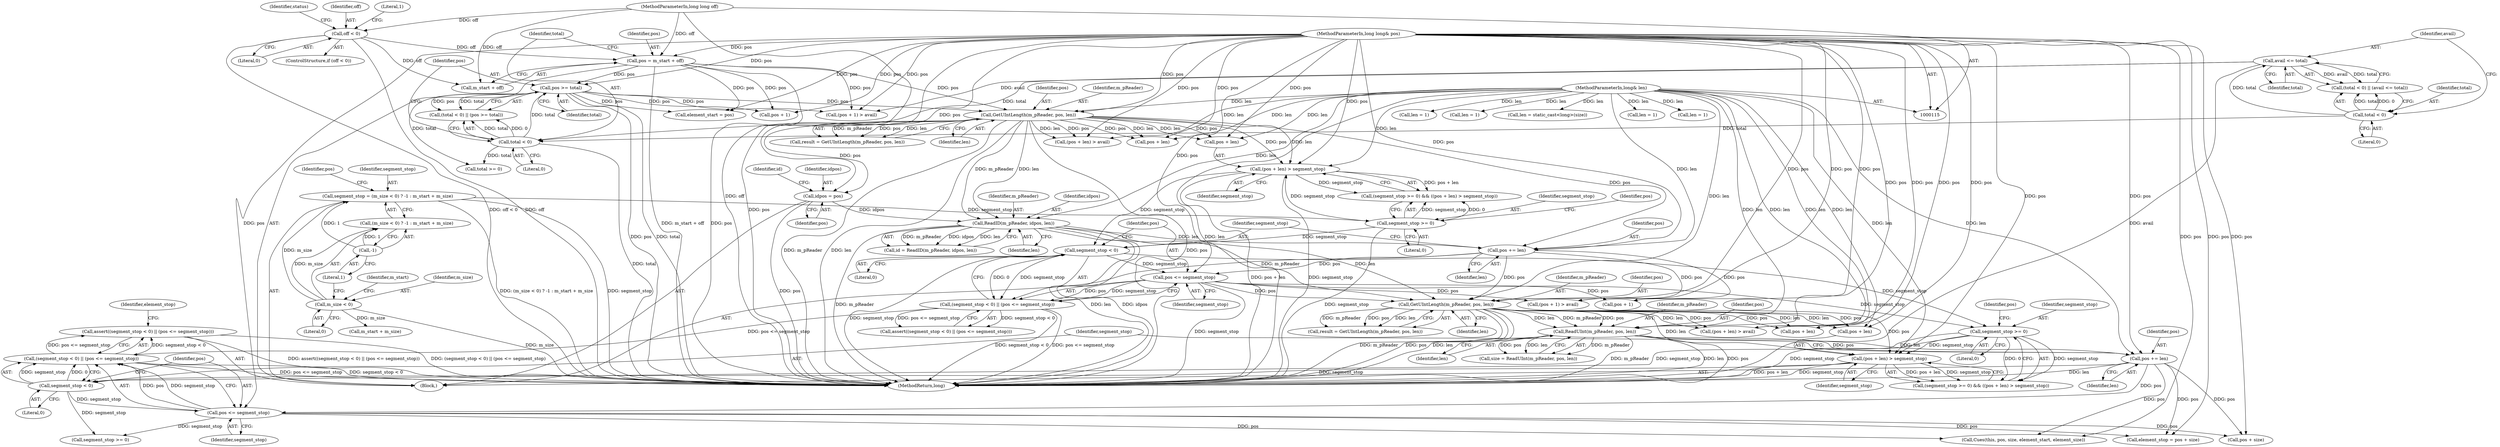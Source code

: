 digraph "0_Android_cc274e2abe8b2a6698a5c47d8aa4bb45f1f9538d_50@API" {
"1000351" [label="(Call,assert((segment_stop < 0) || (pos <= segment_stop)))"];
"1000352" [label="(Call,(segment_stop < 0) || (pos <= segment_stop))"];
"1000353" [label="(Call,segment_stop < 0)"];
"1000309" [label="(Call,segment_stop >= 0)"];
"1000265" [label="(Call,segment_stop < 0)"];
"1000225" [label="(Call,segment_stop >= 0)"];
"1000175" [label="(Call,segment_stop = (m_size < 0) ? -1 : m_start + m_size)"];
"1000181" [label="(Call,-1)"];
"1000178" [label="(Call,m_size < 0)"];
"1000228" [label="(Call,(pos + len) > segment_stop)"];
"1000201" [label="(Call,GetUIntLength(m_pReader, pos, len))"];
"1000117" [label="(MethodParameterIn,long long& pos)"];
"1000165" [label="(Call,pos >= total)"];
"1000155" [label="(Call,pos = m_start + off)"];
"1000125" [label="(Call,off < 0)"];
"1000116" [label="(MethodParameterIn,long long off)"];
"1000162" [label="(Call,total < 0)"];
"1000152" [label="(Call,avail <= total)"];
"1000149" [label="(Call,total < 0)"];
"1000118" [label="(MethodParameterIn,long& len)"];
"1000268" [label="(Call,pos <= segment_stop)"];
"1000260" [label="(Call,pos += len)"];
"1000250" [label="(Call,ReadID(m_pReader, idpos, len))"];
"1000244" [label="(Call,idpos = pos)"];
"1000312" [label="(Call,(pos + len) > segment_stop)"];
"1000285" [label="(Call,GetUIntLength(m_pReader, pos, len))"];
"1000264" [label="(Call,(segment_stop < 0) || (pos <= segment_stop))"];
"1000356" [label="(Call,pos <= segment_stop)"];
"1000348" [label="(Call,pos += len)"];
"1000330" [label="(Call,ReadUInt(m_pReader, pos, len))"];
"1000404" [label="(Call,Cues(this, pos, size, element_start, element_size))"];
"1000246" [label="(Identifier,pos)"];
"1000175" [label="(Call,segment_stop = (m_size < 0) ? -1 : m_start + m_size)"];
"1000244" [label="(Call,idpos = pos)"];
"1000354" [label="(Identifier,segment_stop)"];
"1000249" [label="(Identifier,id)"];
"1000228" [label="(Call,(pos + len) > segment_stop)"];
"1000180" [label="(Literal,0)"];
"1000272" [label="(Call,(pos + 1) > avail)"];
"1000314" [label="(Identifier,pos)"];
"1000330" [label="(Call,ReadUInt(m_pReader, pos, len))"];
"1000153" [label="(Identifier,avail)"];
"1000155" [label="(Call,pos = m_start + off)"];
"1000251" [label="(Identifier,m_pReader)"];
"1000267" [label="(Literal,0)"];
"1000266" [label="(Identifier,segment_stop)"];
"1000177" [label="(Call,(m_size < 0) ? -1 : m_start + m_size)"];
"1000150" [label="(Identifier,total)"];
"1000351" [label="(Call,assert((segment_stop < 0) || (pos <= segment_stop)))"];
"1000331" [label="(Identifier,m_pReader)"];
"1000193" [label="(Call,len = 1)"];
"1000189" [label="(Identifier,pos)"];
"1000236" [label="(Call,(pos + len) > avail)"];
"1000328" [label="(Call,size = ReadUInt(m_pReader, pos, len))"];
"1000166" [label="(Identifier,pos)"];
"1000181" [label="(Call,-1)"];
"1000302" [label="(Call,len = 1)"];
"1000182" [label="(Literal,1)"];
"1000385" [label="(Call,len = static_cast<long>(size))"];
"1000350" [label="(Identifier,len)"];
"1000226" [label="(Identifier,segment_stop)"];
"1000320" [label="(Call,(pos + len) > avail)"];
"1000162" [label="(Call,total < 0)"];
"1000183" [label="(Call,m_start + m_size)"];
"1000156" [label="(Identifier,pos)"];
"1000163" [label="(Identifier,total)"];
"1000265" [label="(Call,segment_stop < 0)"];
"1000118" [label="(MethodParameterIn,long& len)"];
"1000261" [label="(Identifier,pos)"];
"1000203" [label="(Identifier,pos)"];
"1000312" [label="(Call,(pos + len) > segment_stop)"];
"1000135" [label="(Identifier,status)"];
"1000176" [label="(Identifier,segment_stop)"];
"1000232" [label="(Identifier,segment_stop)"];
"1000260" [label="(Call,pos += len)"];
"1000229" [label="(Call,pos + len)"];
"1000252" [label="(Identifier,idpos)"];
"1000152" [label="(Call,avail <= total)"];
"1000126" [label="(Identifier,off)"];
"1000199" [label="(Call,result = GetUIntLength(m_pReader, pos, len))"];
"1000263" [label="(Call,assert((segment_stop < 0) || (pos <= segment_stop)))"];
"1000116" [label="(MethodParameterIn,long long off)"];
"1000204" [label="(Identifier,len)"];
"1000285" [label="(Call,GetUIntLength(m_pReader, pos, len))"];
"1000269" [label="(Identifier,pos)"];
"1000171" [label="(Call,element_start = pos)"];
"1000352" [label="(Call,(segment_stop < 0) || (pos <= segment_stop))"];
"1000188" [label="(Call,pos + 1)"];
"1000250" [label="(Call,ReadID(m_pReader, idpos, len))"];
"1000262" [label="(Identifier,len)"];
"1000154" [label="(Identifier,total)"];
"1000117" [label="(MethodParameterIn,long long& pos)"];
"1000119" [label="(Block,)"];
"1000237" [label="(Call,pos + len)"];
"1000268" [label="(Call,pos <= segment_stop)"];
"1000283" [label="(Call,result = GetUIntLength(m_pReader, pos, len))"];
"1000353" [label="(Call,segment_stop < 0)"];
"1000253" [label="(Identifier,len)"];
"1000270" [label="(Identifier,segment_stop)"];
"1000308" [label="(Call,(segment_stop >= 0) && ((pos + len) > segment_stop))"];
"1000151" [label="(Literal,0)"];
"1000164" [label="(Literal,0)"];
"1000311" [label="(Literal,0)"];
"1000349" [label="(Identifier,pos)"];
"1000357" [label="(Identifier,pos)"];
"1000356" [label="(Call,pos <= segment_stop)"];
"1000310" [label="(Identifier,segment_stop)"];
"1000165" [label="(Call,pos >= total)"];
"1000309" [label="(Call,segment_stop >= 0)"];
"1000202" [label="(Identifier,m_pReader)"];
"1000287" [label="(Identifier,pos)"];
"1000149" [label="(Call,total < 0)"];
"1000367" [label="(Call,segment_stop >= 0)"];
"1000187" [label="(Call,(pos + 1) > avail)"];
"1000225" [label="(Call,segment_stop >= 0)"];
"1000333" [label="(Identifier,len)"];
"1000167" [label="(Identifier,total)"];
"1000248" [label="(Call,id = ReadID(m_pReader, idpos, len))"];
"1000360" [label="(Call,element_stop = pos + size)"];
"1000127" [label="(Literal,0)"];
"1000148" [label="(Call,(total < 0) || (avail <= total))"];
"1000286" [label="(Identifier,m_pReader)"];
"1000361" [label="(Identifier,element_stop)"];
"1000124" [label="(ControlStructure,if (off < 0))"];
"1000157" [label="(Call,m_start + off)"];
"1000321" [label="(Call,pos + len)"];
"1000348" [label="(Call,pos += len)"];
"1000316" [label="(Identifier,segment_stop)"];
"1000273" [label="(Call,pos + 1)"];
"1000227" [label="(Literal,0)"];
"1000161" [label="(Call,(total < 0) || (pos >= total))"];
"1000332" [label="(Identifier,pos)"];
"1000355" [label="(Literal,0)"];
"1000377" [label="(Call,total >= 0)"];
"1000230" [label="(Identifier,pos)"];
"1000313" [label="(Call,pos + len)"];
"1000184" [label="(Identifier,m_start)"];
"1000178" [label="(Call,m_size < 0)"];
"1000201" [label="(Call,GetUIntLength(m_pReader, pos, len))"];
"1000125" [label="(Call,off < 0)"];
"1000419" [label="(MethodReturn,long)"];
"1000224" [label="(Call,(segment_stop >= 0) && ((pos + len) > segment_stop))"];
"1000288" [label="(Identifier,len)"];
"1000264" [label="(Call,(segment_stop < 0) || (pos <= segment_stop))"];
"1000278" [label="(Call,len = 1)"];
"1000130" [label="(Literal,1)"];
"1000245" [label="(Identifier,idpos)"];
"1000218" [label="(Call,len = 1)"];
"1000179" [label="(Identifier,m_size)"];
"1000362" [label="(Call,pos + size)"];
"1000358" [label="(Identifier,segment_stop)"];
"1000351" -> "1000119"  [label="AST: "];
"1000351" -> "1000352"  [label="CFG: "];
"1000352" -> "1000351"  [label="AST: "];
"1000361" -> "1000351"  [label="CFG: "];
"1000351" -> "1000419"  [label="DDG: assert((segment_stop < 0) || (pos <= segment_stop))"];
"1000351" -> "1000419"  [label="DDG: (segment_stop < 0) || (pos <= segment_stop)"];
"1000352" -> "1000351"  [label="DDG: segment_stop < 0"];
"1000352" -> "1000351"  [label="DDG: pos <= segment_stop"];
"1000352" -> "1000353"  [label="CFG: "];
"1000352" -> "1000356"  [label="CFG: "];
"1000353" -> "1000352"  [label="AST: "];
"1000356" -> "1000352"  [label="AST: "];
"1000352" -> "1000419"  [label="DDG: pos <= segment_stop"];
"1000352" -> "1000419"  [label="DDG: segment_stop < 0"];
"1000353" -> "1000352"  [label="DDG: segment_stop"];
"1000353" -> "1000352"  [label="DDG: 0"];
"1000264" -> "1000352"  [label="DDG: pos <= segment_stop"];
"1000356" -> "1000352"  [label="DDG: pos"];
"1000356" -> "1000352"  [label="DDG: segment_stop"];
"1000353" -> "1000355"  [label="CFG: "];
"1000354" -> "1000353"  [label="AST: "];
"1000355" -> "1000353"  [label="AST: "];
"1000357" -> "1000353"  [label="CFG: "];
"1000309" -> "1000353"  [label="DDG: segment_stop"];
"1000312" -> "1000353"  [label="DDG: segment_stop"];
"1000353" -> "1000356"  [label="DDG: segment_stop"];
"1000353" -> "1000367"  [label="DDG: segment_stop"];
"1000309" -> "1000308"  [label="AST: "];
"1000309" -> "1000311"  [label="CFG: "];
"1000310" -> "1000309"  [label="AST: "];
"1000311" -> "1000309"  [label="AST: "];
"1000314" -> "1000309"  [label="CFG: "];
"1000308" -> "1000309"  [label="CFG: "];
"1000309" -> "1000419"  [label="DDG: segment_stop"];
"1000309" -> "1000308"  [label="DDG: segment_stop"];
"1000309" -> "1000308"  [label="DDG: 0"];
"1000265" -> "1000309"  [label="DDG: segment_stop"];
"1000268" -> "1000309"  [label="DDG: segment_stop"];
"1000309" -> "1000312"  [label="DDG: segment_stop"];
"1000265" -> "1000264"  [label="AST: "];
"1000265" -> "1000267"  [label="CFG: "];
"1000266" -> "1000265"  [label="AST: "];
"1000267" -> "1000265"  [label="AST: "];
"1000269" -> "1000265"  [label="CFG: "];
"1000264" -> "1000265"  [label="CFG: "];
"1000265" -> "1000419"  [label="DDG: segment_stop"];
"1000265" -> "1000264"  [label="DDG: segment_stop"];
"1000265" -> "1000264"  [label="DDG: 0"];
"1000225" -> "1000265"  [label="DDG: segment_stop"];
"1000228" -> "1000265"  [label="DDG: segment_stop"];
"1000265" -> "1000268"  [label="DDG: segment_stop"];
"1000225" -> "1000224"  [label="AST: "];
"1000225" -> "1000227"  [label="CFG: "];
"1000226" -> "1000225"  [label="AST: "];
"1000227" -> "1000225"  [label="AST: "];
"1000230" -> "1000225"  [label="CFG: "];
"1000224" -> "1000225"  [label="CFG: "];
"1000225" -> "1000419"  [label="DDG: segment_stop"];
"1000225" -> "1000224"  [label="DDG: segment_stop"];
"1000225" -> "1000224"  [label="DDG: 0"];
"1000175" -> "1000225"  [label="DDG: segment_stop"];
"1000225" -> "1000228"  [label="DDG: segment_stop"];
"1000175" -> "1000119"  [label="AST: "];
"1000175" -> "1000177"  [label="CFG: "];
"1000176" -> "1000175"  [label="AST: "];
"1000177" -> "1000175"  [label="AST: "];
"1000189" -> "1000175"  [label="CFG: "];
"1000175" -> "1000419"  [label="DDG: segment_stop"];
"1000175" -> "1000419"  [label="DDG: (m_size < 0) ? -1 : m_start + m_size"];
"1000181" -> "1000175"  [label="DDG: 1"];
"1000178" -> "1000175"  [label="DDG: m_size"];
"1000181" -> "1000177"  [label="AST: "];
"1000181" -> "1000182"  [label="CFG: "];
"1000182" -> "1000181"  [label="AST: "];
"1000177" -> "1000181"  [label="CFG: "];
"1000181" -> "1000177"  [label="DDG: 1"];
"1000178" -> "1000177"  [label="AST: "];
"1000178" -> "1000180"  [label="CFG: "];
"1000179" -> "1000178"  [label="AST: "];
"1000180" -> "1000178"  [label="AST: "];
"1000182" -> "1000178"  [label="CFG: "];
"1000184" -> "1000178"  [label="CFG: "];
"1000178" -> "1000419"  [label="DDG: m_size"];
"1000178" -> "1000177"  [label="DDG: m_size"];
"1000178" -> "1000183"  [label="DDG: m_size"];
"1000228" -> "1000224"  [label="AST: "];
"1000228" -> "1000232"  [label="CFG: "];
"1000229" -> "1000228"  [label="AST: "];
"1000232" -> "1000228"  [label="AST: "];
"1000224" -> "1000228"  [label="CFG: "];
"1000228" -> "1000419"  [label="DDG: pos + len"];
"1000228" -> "1000419"  [label="DDG: segment_stop"];
"1000228" -> "1000224"  [label="DDG: pos + len"];
"1000228" -> "1000224"  [label="DDG: segment_stop"];
"1000201" -> "1000228"  [label="DDG: pos"];
"1000201" -> "1000228"  [label="DDG: len"];
"1000117" -> "1000228"  [label="DDG: pos"];
"1000118" -> "1000228"  [label="DDG: len"];
"1000201" -> "1000199"  [label="AST: "];
"1000201" -> "1000204"  [label="CFG: "];
"1000202" -> "1000201"  [label="AST: "];
"1000203" -> "1000201"  [label="AST: "];
"1000204" -> "1000201"  [label="AST: "];
"1000199" -> "1000201"  [label="CFG: "];
"1000201" -> "1000419"  [label="DDG: pos"];
"1000201" -> "1000419"  [label="DDG: m_pReader"];
"1000201" -> "1000419"  [label="DDG: len"];
"1000201" -> "1000199"  [label="DDG: m_pReader"];
"1000201" -> "1000199"  [label="DDG: pos"];
"1000201" -> "1000199"  [label="DDG: len"];
"1000117" -> "1000201"  [label="DDG: pos"];
"1000165" -> "1000201"  [label="DDG: pos"];
"1000155" -> "1000201"  [label="DDG: pos"];
"1000118" -> "1000201"  [label="DDG: len"];
"1000201" -> "1000229"  [label="DDG: pos"];
"1000201" -> "1000229"  [label="DDG: len"];
"1000201" -> "1000236"  [label="DDG: pos"];
"1000201" -> "1000236"  [label="DDG: len"];
"1000201" -> "1000237"  [label="DDG: pos"];
"1000201" -> "1000237"  [label="DDG: len"];
"1000201" -> "1000244"  [label="DDG: pos"];
"1000201" -> "1000250"  [label="DDG: m_pReader"];
"1000201" -> "1000250"  [label="DDG: len"];
"1000201" -> "1000260"  [label="DDG: pos"];
"1000117" -> "1000115"  [label="AST: "];
"1000117" -> "1000419"  [label="DDG: pos"];
"1000117" -> "1000155"  [label="DDG: pos"];
"1000117" -> "1000165"  [label="DDG: pos"];
"1000117" -> "1000171"  [label="DDG: pos"];
"1000117" -> "1000187"  [label="DDG: pos"];
"1000117" -> "1000188"  [label="DDG: pos"];
"1000117" -> "1000229"  [label="DDG: pos"];
"1000117" -> "1000236"  [label="DDG: pos"];
"1000117" -> "1000237"  [label="DDG: pos"];
"1000117" -> "1000244"  [label="DDG: pos"];
"1000117" -> "1000260"  [label="DDG: pos"];
"1000117" -> "1000268"  [label="DDG: pos"];
"1000117" -> "1000272"  [label="DDG: pos"];
"1000117" -> "1000273"  [label="DDG: pos"];
"1000117" -> "1000285"  [label="DDG: pos"];
"1000117" -> "1000312"  [label="DDG: pos"];
"1000117" -> "1000313"  [label="DDG: pos"];
"1000117" -> "1000320"  [label="DDG: pos"];
"1000117" -> "1000321"  [label="DDG: pos"];
"1000117" -> "1000330"  [label="DDG: pos"];
"1000117" -> "1000348"  [label="DDG: pos"];
"1000117" -> "1000356"  [label="DDG: pos"];
"1000117" -> "1000360"  [label="DDG: pos"];
"1000117" -> "1000362"  [label="DDG: pos"];
"1000117" -> "1000404"  [label="DDG: pos"];
"1000165" -> "1000161"  [label="AST: "];
"1000165" -> "1000167"  [label="CFG: "];
"1000166" -> "1000165"  [label="AST: "];
"1000167" -> "1000165"  [label="AST: "];
"1000161" -> "1000165"  [label="CFG: "];
"1000165" -> "1000419"  [label="DDG: pos"];
"1000165" -> "1000419"  [label="DDG: total"];
"1000165" -> "1000161"  [label="DDG: pos"];
"1000165" -> "1000161"  [label="DDG: total"];
"1000155" -> "1000165"  [label="DDG: pos"];
"1000162" -> "1000165"  [label="DDG: total"];
"1000165" -> "1000171"  [label="DDG: pos"];
"1000165" -> "1000187"  [label="DDG: pos"];
"1000165" -> "1000188"  [label="DDG: pos"];
"1000165" -> "1000377"  [label="DDG: total"];
"1000155" -> "1000119"  [label="AST: "];
"1000155" -> "1000157"  [label="CFG: "];
"1000156" -> "1000155"  [label="AST: "];
"1000157" -> "1000155"  [label="AST: "];
"1000163" -> "1000155"  [label="CFG: "];
"1000155" -> "1000419"  [label="DDG: m_start + off"];
"1000155" -> "1000419"  [label="DDG: pos"];
"1000125" -> "1000155"  [label="DDG: off"];
"1000116" -> "1000155"  [label="DDG: off"];
"1000155" -> "1000171"  [label="DDG: pos"];
"1000155" -> "1000187"  [label="DDG: pos"];
"1000155" -> "1000188"  [label="DDG: pos"];
"1000125" -> "1000124"  [label="AST: "];
"1000125" -> "1000127"  [label="CFG: "];
"1000126" -> "1000125"  [label="AST: "];
"1000127" -> "1000125"  [label="AST: "];
"1000130" -> "1000125"  [label="CFG: "];
"1000135" -> "1000125"  [label="CFG: "];
"1000125" -> "1000419"  [label="DDG: off"];
"1000125" -> "1000419"  [label="DDG: off < 0"];
"1000116" -> "1000125"  [label="DDG: off"];
"1000125" -> "1000157"  [label="DDG: off"];
"1000116" -> "1000115"  [label="AST: "];
"1000116" -> "1000419"  [label="DDG: off"];
"1000116" -> "1000157"  [label="DDG: off"];
"1000162" -> "1000161"  [label="AST: "];
"1000162" -> "1000164"  [label="CFG: "];
"1000163" -> "1000162"  [label="AST: "];
"1000164" -> "1000162"  [label="AST: "];
"1000166" -> "1000162"  [label="CFG: "];
"1000161" -> "1000162"  [label="CFG: "];
"1000162" -> "1000419"  [label="DDG: total"];
"1000162" -> "1000161"  [label="DDG: total"];
"1000162" -> "1000161"  [label="DDG: 0"];
"1000152" -> "1000162"  [label="DDG: total"];
"1000149" -> "1000162"  [label="DDG: total"];
"1000162" -> "1000377"  [label="DDG: total"];
"1000152" -> "1000148"  [label="AST: "];
"1000152" -> "1000154"  [label="CFG: "];
"1000153" -> "1000152"  [label="AST: "];
"1000154" -> "1000152"  [label="AST: "];
"1000148" -> "1000152"  [label="CFG: "];
"1000152" -> "1000419"  [label="DDG: avail"];
"1000152" -> "1000148"  [label="DDG: avail"];
"1000152" -> "1000148"  [label="DDG: total"];
"1000149" -> "1000152"  [label="DDG: total"];
"1000152" -> "1000187"  [label="DDG: avail"];
"1000149" -> "1000148"  [label="AST: "];
"1000149" -> "1000151"  [label="CFG: "];
"1000150" -> "1000149"  [label="AST: "];
"1000151" -> "1000149"  [label="AST: "];
"1000153" -> "1000149"  [label="CFG: "];
"1000148" -> "1000149"  [label="CFG: "];
"1000149" -> "1000148"  [label="DDG: total"];
"1000149" -> "1000148"  [label="DDG: 0"];
"1000118" -> "1000115"  [label="AST: "];
"1000118" -> "1000419"  [label="DDG: len"];
"1000118" -> "1000193"  [label="DDG: len"];
"1000118" -> "1000218"  [label="DDG: len"];
"1000118" -> "1000229"  [label="DDG: len"];
"1000118" -> "1000236"  [label="DDG: len"];
"1000118" -> "1000237"  [label="DDG: len"];
"1000118" -> "1000250"  [label="DDG: len"];
"1000118" -> "1000260"  [label="DDG: len"];
"1000118" -> "1000278"  [label="DDG: len"];
"1000118" -> "1000285"  [label="DDG: len"];
"1000118" -> "1000302"  [label="DDG: len"];
"1000118" -> "1000312"  [label="DDG: len"];
"1000118" -> "1000313"  [label="DDG: len"];
"1000118" -> "1000320"  [label="DDG: len"];
"1000118" -> "1000321"  [label="DDG: len"];
"1000118" -> "1000330"  [label="DDG: len"];
"1000118" -> "1000348"  [label="DDG: len"];
"1000118" -> "1000385"  [label="DDG: len"];
"1000268" -> "1000264"  [label="AST: "];
"1000268" -> "1000270"  [label="CFG: "];
"1000269" -> "1000268"  [label="AST: "];
"1000270" -> "1000268"  [label="AST: "];
"1000264" -> "1000268"  [label="CFG: "];
"1000268" -> "1000419"  [label="DDG: segment_stop"];
"1000268" -> "1000264"  [label="DDG: pos"];
"1000268" -> "1000264"  [label="DDG: segment_stop"];
"1000260" -> "1000268"  [label="DDG: pos"];
"1000268" -> "1000272"  [label="DDG: pos"];
"1000268" -> "1000273"  [label="DDG: pos"];
"1000268" -> "1000285"  [label="DDG: pos"];
"1000260" -> "1000119"  [label="AST: "];
"1000260" -> "1000262"  [label="CFG: "];
"1000261" -> "1000260"  [label="AST: "];
"1000262" -> "1000260"  [label="AST: "];
"1000266" -> "1000260"  [label="CFG: "];
"1000250" -> "1000260"  [label="DDG: len"];
"1000260" -> "1000272"  [label="DDG: pos"];
"1000260" -> "1000273"  [label="DDG: pos"];
"1000260" -> "1000285"  [label="DDG: pos"];
"1000250" -> "1000248"  [label="AST: "];
"1000250" -> "1000253"  [label="CFG: "];
"1000251" -> "1000250"  [label="AST: "];
"1000252" -> "1000250"  [label="AST: "];
"1000253" -> "1000250"  [label="AST: "];
"1000248" -> "1000250"  [label="CFG: "];
"1000250" -> "1000419"  [label="DDG: m_pReader"];
"1000250" -> "1000419"  [label="DDG: len"];
"1000250" -> "1000419"  [label="DDG: idpos"];
"1000250" -> "1000248"  [label="DDG: m_pReader"];
"1000250" -> "1000248"  [label="DDG: idpos"];
"1000250" -> "1000248"  [label="DDG: len"];
"1000244" -> "1000250"  [label="DDG: idpos"];
"1000250" -> "1000285"  [label="DDG: m_pReader"];
"1000250" -> "1000285"  [label="DDG: len"];
"1000244" -> "1000119"  [label="AST: "];
"1000244" -> "1000246"  [label="CFG: "];
"1000245" -> "1000244"  [label="AST: "];
"1000246" -> "1000244"  [label="AST: "];
"1000249" -> "1000244"  [label="CFG: "];
"1000244" -> "1000419"  [label="DDG: pos"];
"1000312" -> "1000308"  [label="AST: "];
"1000312" -> "1000316"  [label="CFG: "];
"1000313" -> "1000312"  [label="AST: "];
"1000316" -> "1000312"  [label="AST: "];
"1000308" -> "1000312"  [label="CFG: "];
"1000312" -> "1000419"  [label="DDG: segment_stop"];
"1000312" -> "1000419"  [label="DDG: pos + len"];
"1000312" -> "1000308"  [label="DDG: pos + len"];
"1000312" -> "1000308"  [label="DDG: segment_stop"];
"1000285" -> "1000312"  [label="DDG: pos"];
"1000285" -> "1000312"  [label="DDG: len"];
"1000285" -> "1000283"  [label="AST: "];
"1000285" -> "1000288"  [label="CFG: "];
"1000286" -> "1000285"  [label="AST: "];
"1000287" -> "1000285"  [label="AST: "];
"1000288" -> "1000285"  [label="AST: "];
"1000283" -> "1000285"  [label="CFG: "];
"1000285" -> "1000419"  [label="DDG: m_pReader"];
"1000285" -> "1000419"  [label="DDG: pos"];
"1000285" -> "1000419"  [label="DDG: len"];
"1000285" -> "1000283"  [label="DDG: m_pReader"];
"1000285" -> "1000283"  [label="DDG: pos"];
"1000285" -> "1000283"  [label="DDG: len"];
"1000285" -> "1000313"  [label="DDG: pos"];
"1000285" -> "1000313"  [label="DDG: len"];
"1000285" -> "1000320"  [label="DDG: pos"];
"1000285" -> "1000320"  [label="DDG: len"];
"1000285" -> "1000321"  [label="DDG: pos"];
"1000285" -> "1000321"  [label="DDG: len"];
"1000285" -> "1000330"  [label="DDG: m_pReader"];
"1000285" -> "1000330"  [label="DDG: pos"];
"1000285" -> "1000330"  [label="DDG: len"];
"1000264" -> "1000263"  [label="AST: "];
"1000263" -> "1000264"  [label="CFG: "];
"1000264" -> "1000419"  [label="DDG: segment_stop < 0"];
"1000264" -> "1000419"  [label="DDG: pos <= segment_stop"];
"1000264" -> "1000263"  [label="DDG: segment_stop < 0"];
"1000264" -> "1000263"  [label="DDG: pos <= segment_stop"];
"1000356" -> "1000358"  [label="CFG: "];
"1000357" -> "1000356"  [label="AST: "];
"1000358" -> "1000356"  [label="AST: "];
"1000348" -> "1000356"  [label="DDG: pos"];
"1000356" -> "1000360"  [label="DDG: pos"];
"1000356" -> "1000362"  [label="DDG: pos"];
"1000356" -> "1000367"  [label="DDG: segment_stop"];
"1000356" -> "1000404"  [label="DDG: pos"];
"1000348" -> "1000119"  [label="AST: "];
"1000348" -> "1000350"  [label="CFG: "];
"1000349" -> "1000348"  [label="AST: "];
"1000350" -> "1000348"  [label="AST: "];
"1000354" -> "1000348"  [label="CFG: "];
"1000348" -> "1000419"  [label="DDG: len"];
"1000330" -> "1000348"  [label="DDG: len"];
"1000330" -> "1000348"  [label="DDG: pos"];
"1000348" -> "1000360"  [label="DDG: pos"];
"1000348" -> "1000362"  [label="DDG: pos"];
"1000348" -> "1000404"  [label="DDG: pos"];
"1000330" -> "1000328"  [label="AST: "];
"1000330" -> "1000333"  [label="CFG: "];
"1000331" -> "1000330"  [label="AST: "];
"1000332" -> "1000330"  [label="AST: "];
"1000333" -> "1000330"  [label="AST: "];
"1000328" -> "1000330"  [label="CFG: "];
"1000330" -> "1000419"  [label="DDG: m_pReader"];
"1000330" -> "1000419"  [label="DDG: len"];
"1000330" -> "1000419"  [label="DDG: pos"];
"1000330" -> "1000328"  [label="DDG: m_pReader"];
"1000330" -> "1000328"  [label="DDG: pos"];
"1000330" -> "1000328"  [label="DDG: len"];
}
